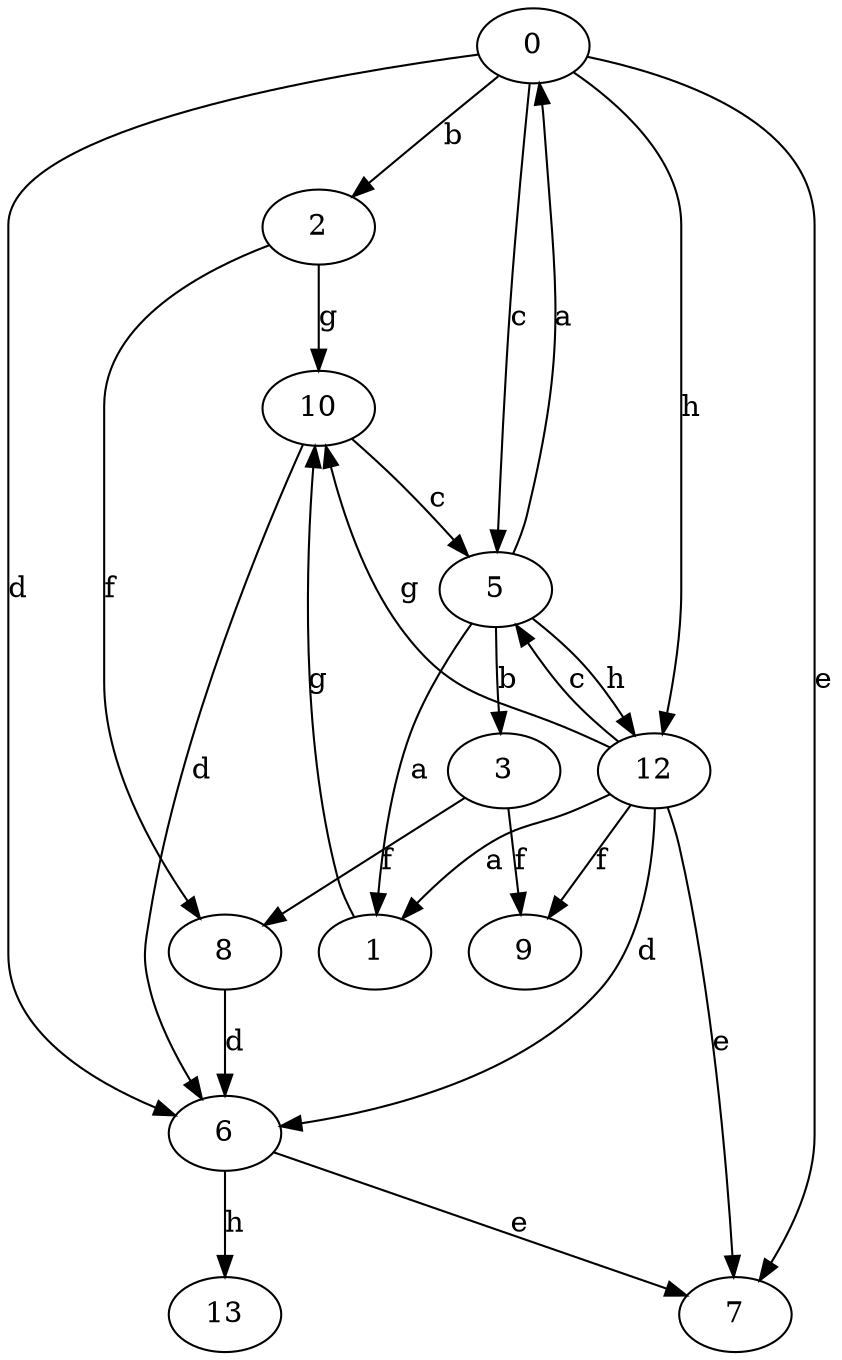 strict digraph  {
0;
1;
2;
3;
5;
6;
7;
8;
9;
10;
12;
13;
0 -> 2  [label=b];
0 -> 5  [label=c];
0 -> 6  [label=d];
0 -> 7  [label=e];
0 -> 12  [label=h];
1 -> 10  [label=g];
2 -> 8  [label=f];
2 -> 10  [label=g];
3 -> 8  [label=f];
3 -> 9  [label=f];
5 -> 0  [label=a];
5 -> 1  [label=a];
5 -> 3  [label=b];
5 -> 12  [label=h];
6 -> 7  [label=e];
6 -> 13  [label=h];
8 -> 6  [label=d];
10 -> 5  [label=c];
10 -> 6  [label=d];
12 -> 1  [label=a];
12 -> 5  [label=c];
12 -> 6  [label=d];
12 -> 7  [label=e];
12 -> 9  [label=f];
12 -> 10  [label=g];
}
